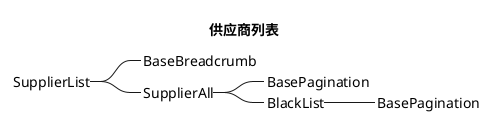 @startmindmap
title 供应商列表

+_ SupplierList
++_ BaseBreadcrumb
++_ SupplierAll
+++_ BasePagination
+++_ BlackList
++++_ BasePagination

@endmindmap

@startmindmap
title 创建供应商

+_ SupplierCreate
++_ SupplierForm
++_ BaseBreadcrumb

@endmindmap


@startmindmap
title 供应商详情

+_ SupplierDetail
++_ BaseTag
++_ SupplierForm
++_ CompanyDescription

@endmindmap